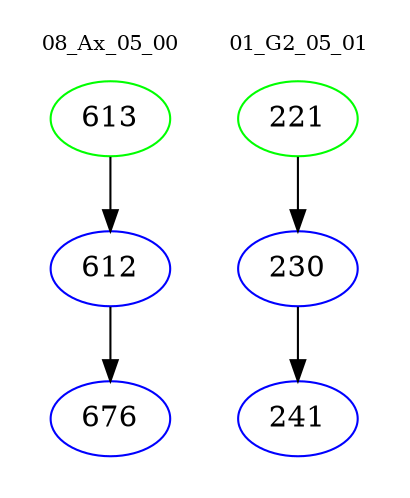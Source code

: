 digraph{
subgraph cluster_0 {
color = white
label = "08_Ax_05_00";
fontsize=10;
T0_613 [label="613", color="green"]
T0_613 -> T0_612 [color="black"]
T0_612 [label="612", color="blue"]
T0_612 -> T0_676 [color="black"]
T0_676 [label="676", color="blue"]
}
subgraph cluster_1 {
color = white
label = "01_G2_05_01";
fontsize=10;
T1_221 [label="221", color="green"]
T1_221 -> T1_230 [color="black"]
T1_230 [label="230", color="blue"]
T1_230 -> T1_241 [color="black"]
T1_241 [label="241", color="blue"]
}
}
